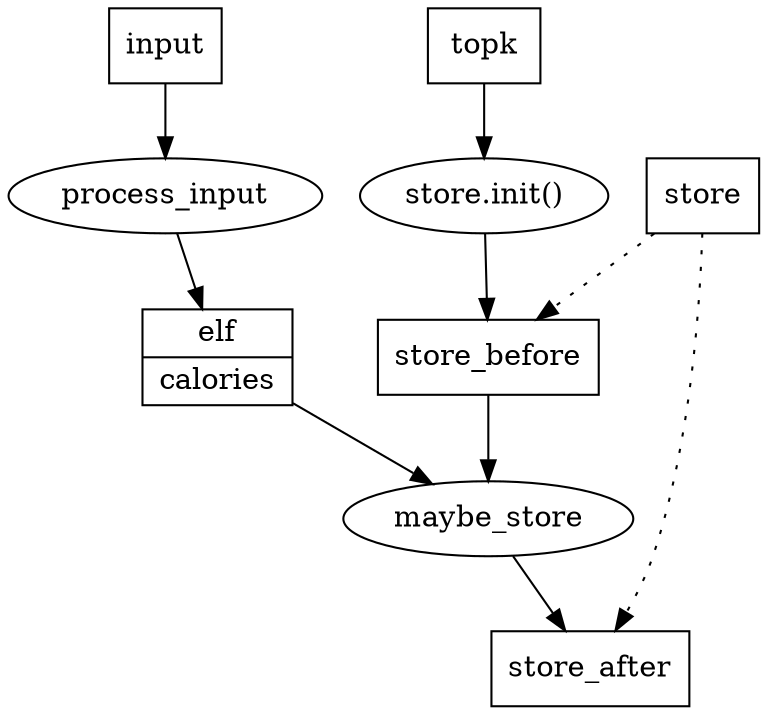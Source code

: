 digraph G {

    input [shape="box"]
    process_input [shape="ellipse"]
    elf [shape="record" label="{elf|calories}"]    
    input -> process_input -> elf

    topk [shape="box"]
    init_store [shape="ellipse" label="store.init()"]
    store [shape="box"]

    store_before [shape="box"]
    store_after [shape="box"]
    store -> {store_before, store_after} [style="dotted"]

    topk -> init_store -> store_before
    
    maybe_store [shape="ellipse"]
    {store_before, elf} -> maybe_store -> store_after

}